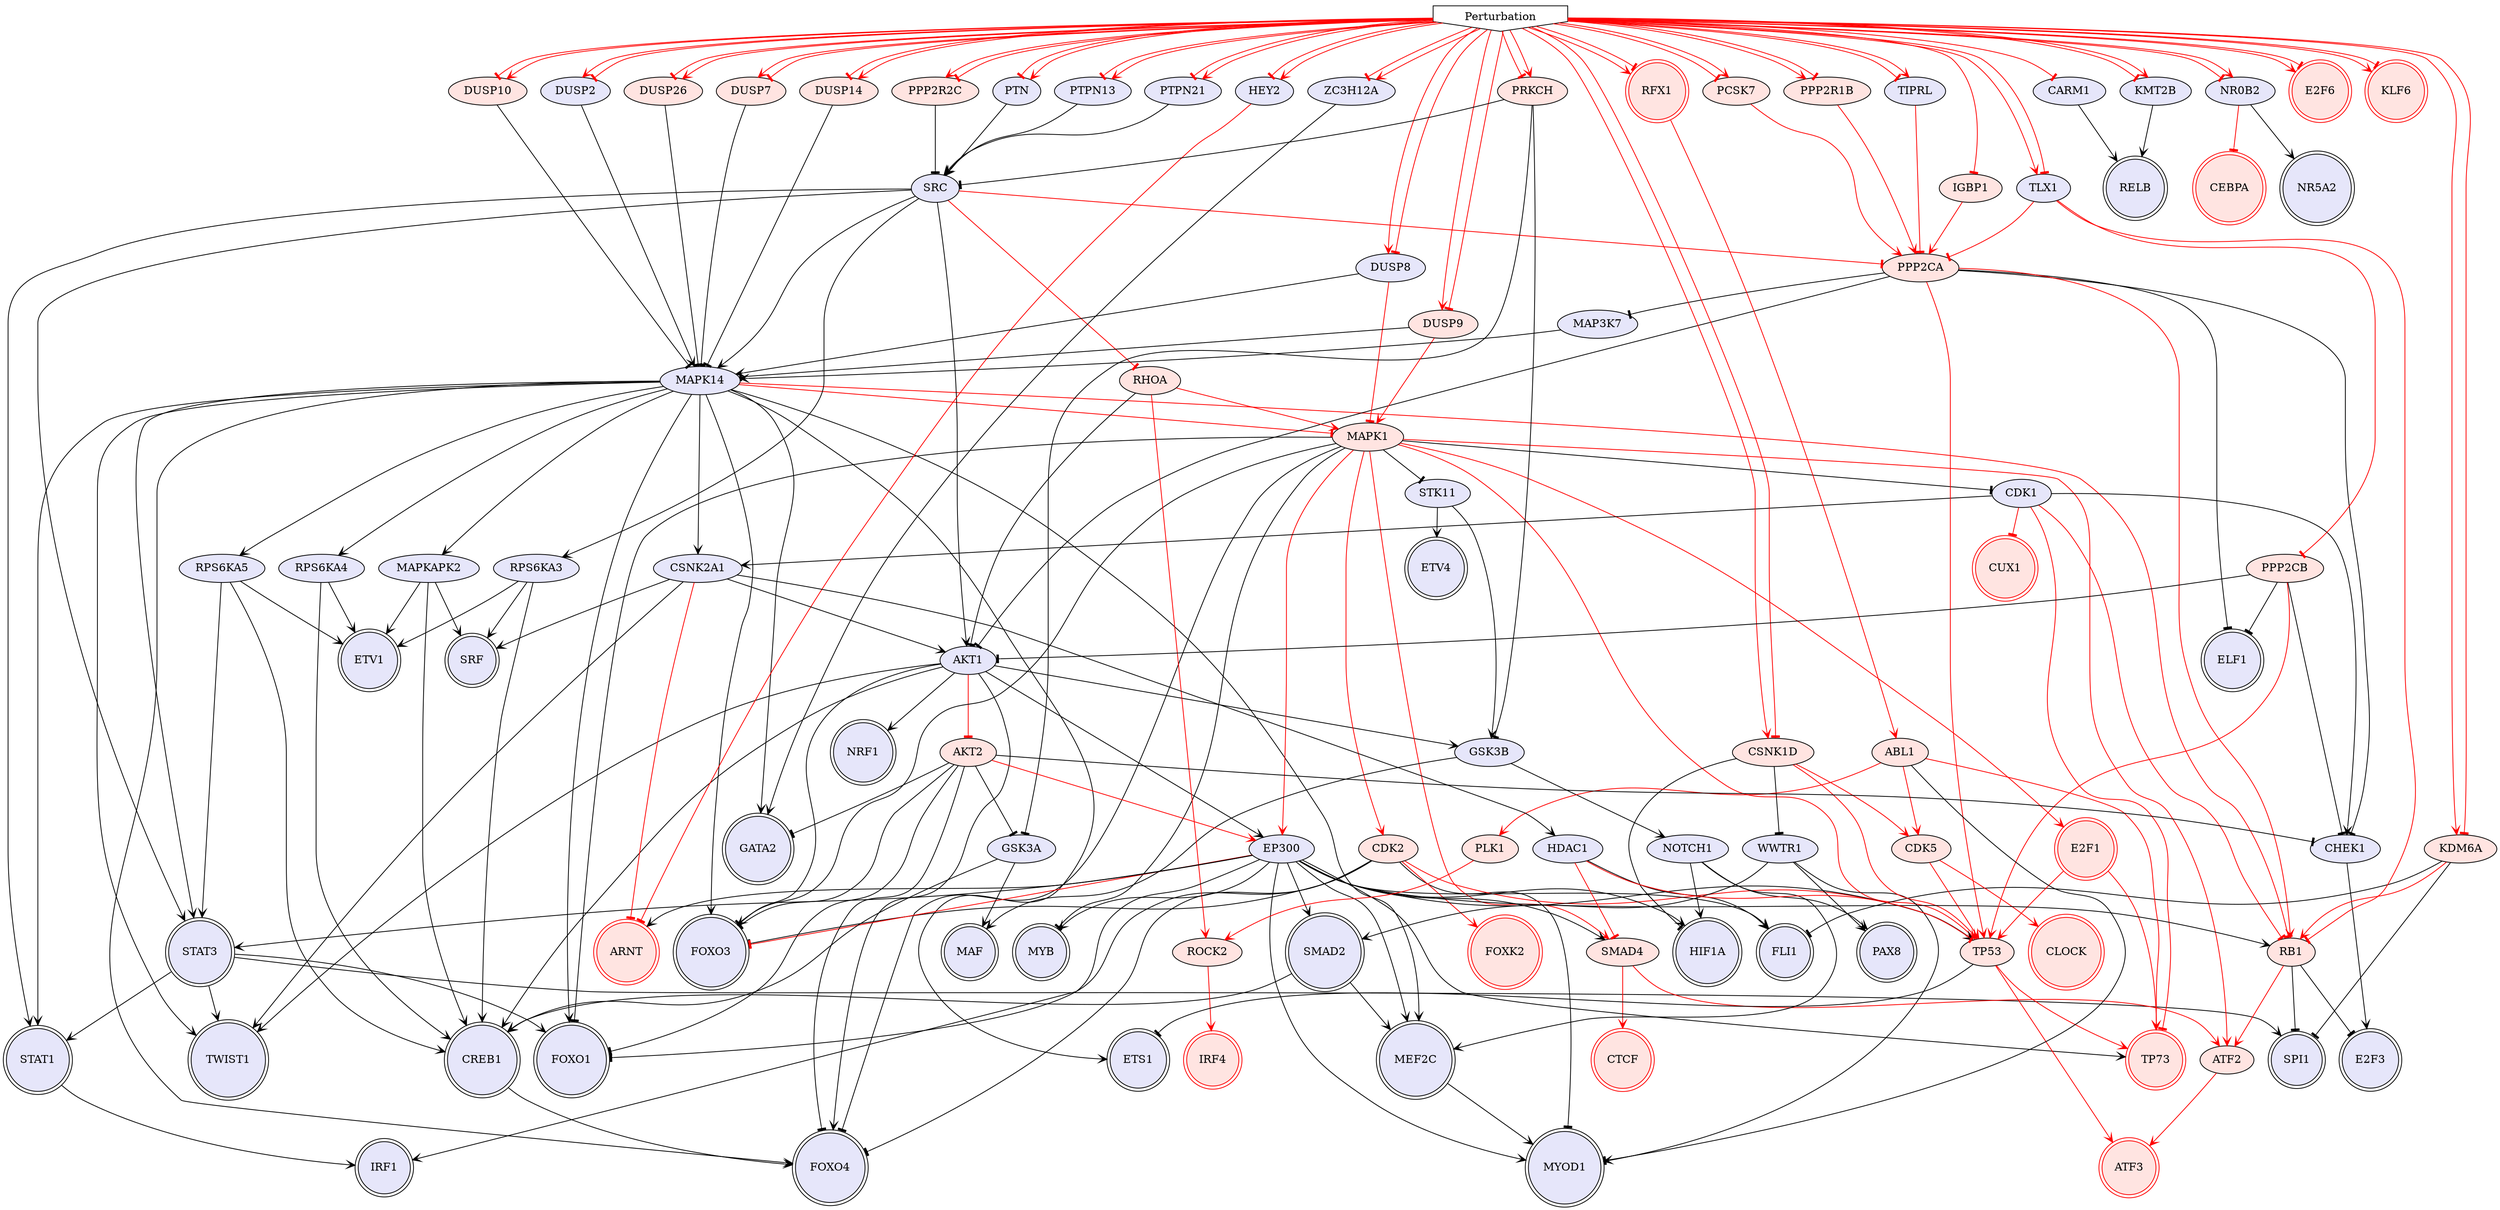 digraph {

MAPK14->MAPKAPK2 [penwidth=1, color=black, arrowhead="vee"]
STAT1->IRF1 [penwidth=1, color=black, arrowhead="vee"]
KMT2B->RELB [penwidth=1, color=black, arrowhead="vee"]
CDK2->FOXO1 [penwidth=1, color=black, arrowhead="tee"]
AKT1->FOXO3 [penwidth=1, color=black, arrowhead="vee"]
AKT1->FOXO4 [penwidth=1, color=black, arrowhead="vee"]
MAPKAPK2->CREB1 [penwidth=1, color=black, arrowhead="vee"]
SRC->STAT3 [penwidth=1, color=black, arrowhead="vee"]
MAPK1->CDK1 [penwidth=1, color=black, arrowhead="tee"]
STAT3->SPI1 [penwidth=1, color=black, arrowhead="vee"]
AKT1->GSK3B [penwidth=1, color=black, arrowhead="vee"]
AKT1->NRF1 [penwidth=1, color=black, arrowhead="vee"]
AKT1->CREB1 [penwidth=1, color=black, arrowhead="vee"]
MAPK14->MEF2C [penwidth=1, color=black, arrowhead="vee"]
CREB1->FOXO4 [penwidth=1, color=black, arrowhead="vee"]
SMAD2->CREB1 [penwidth=1, color=black, arrowhead="vee"]
STK11->GSK3B [penwidth=1, color=black, arrowhead="vee"]
MAPK14->STAT3 [penwidth=1, color=black, arrowhead="vee"]
MAPK14->STAT1 [penwidth=1, color=black, arrowhead="vee"]
NR0B2->NR5A2 [penwidth=1, color=black, arrowhead="vee"]
PPP2CA->AKT1 [penwidth=1, color=black, arrowhead="tee"]
PPP2CA->CHEK1 [penwidth=1, color=black, arrowhead="tee"]
PPP2CA->ELF1 [penwidth=1, color=black, arrowhead="tee"]
PPP2R2C->SRC [penwidth=1, color=black, arrowhead="tee"]
CDK1->CHEK1 [penwidth=1, color=black, arrowhead="vee"]
MAPK1->FOXO1 [penwidth=1, color=black, arrowhead="tee"]
MAPK1->FOXO4 [penwidth=1, color=black, arrowhead="tee"]
MAPK1->FOXO3 [penwidth=1, color=black, arrowhead="tee"]
AKT1->TWIST1 [penwidth=1, color=black, arrowhead="vee"]
MAPK1->MYB [penwidth=1, color=black, arrowhead="tee"]
MAPK1->STK11 [penwidth=1, color=black, arrowhead="tee"]
MAPK14->TWIST1 [penwidth=1, color=black, arrowhead="vee"]
SRC->AKT1 [penwidth=1, color=black, arrowhead="vee"]
SRC->STAT1 [penwidth=1, color=black, arrowhead="vee"]
MAPK14->GATA2 [penwidth=1, color=black, arrowhead="vee"]
MEF2C->MYOD1 [penwidth=1, color=black, arrowhead="vee"]
GSK3B->MAF [penwidth=1, color=black, arrowhead="vee"]
CDK2->FOXO4 [penwidth=1, color=black, arrowhead="tee"]
CDK2->FOXO3 [penwidth=1, color=black, arrowhead="tee"]
MAPKAPK2->SRF [penwidth=1, color=black, arrowhead="vee"]
WWTR1->MYOD1 [penwidth=1, color=black, arrowhead="vee"]
WWTR1->PAX8 [penwidth=1, color=black, arrowhead="vee"]
WWTR1->SMAD2 [penwidth=1, color=black, arrowhead="vee"]
KDM6A->FLI1 [penwidth=1, color=black, arrowhead="tee"]
KDM6A->SPI1 [penwidth=1, color=black, arrowhead="tee"]
CHEK1->E2F3 [penwidth=1, color=black, arrowhead="vee"]
CSNK1D->WWTR1 [penwidth=1, color=black, arrowhead="tee"]
CSNK1D->HIF1A [penwidth=1, color=black, arrowhead="tee"]
MAPK14->FOXO3 [penwidth=1, color=black, arrowhead="vee"]
MAPK14->FOXO1 [penwidth=1, color=black, arrowhead="vee"]
MAPK14->FOXO4 [penwidth=1, color=black, arrowhead="vee"]
MAPKAPK2->ETV1 [penwidth=1, color=black, arrowhead="vee"]
CDK2->MYOD1 [penwidth=1, color=black, arrowhead="tee"]
STAT3->STAT1 [penwidth=1, color=black, arrowhead="vee"]
RHOA->AKT1 [penwidth=1, color=black, arrowhead="tee"]
SRC->MAPK14 [penwidth=1, color=black, arrowhead="vee"]
STK11->ETV4 [penwidth=1, color=black, arrowhead="vee"]
MAPK14->ETS1 [penwidth=1, color=black, arrowhead="vee"]
STAT3->TWIST1 [penwidth=1, color=black, arrowhead="vee"]
SMAD2->MEF2C [penwidth=1, color=black, arrowhead="vee"]
STAT3->FOXO1 [penwidth=1, color=black, arrowhead="vee"]
Perturbation->HEY2 [penwidth=1, color=red, arrowhead="tee"]
Perturbation->KMT2B [penwidth=1, color=red, arrowhead="tee"]
Perturbation->NR0B2 [penwidth=1, color=red, arrowhead="tee"]
RHOA->ROCK2 [penwidth=1, color=red, arrowhead="vee"]
E2F1->TP73 [penwidth=1, color=red, arrowhead="vee"]
MAPK14->MAPK1 [penwidth=1, color=red, arrowhead="tee"]
ATF2->ATF3 [penwidth=1, color=red, arrowhead="vee"]
SRC->PPP2CA [penwidth=1, color=red, arrowhead="tee"]
ROCK2->IRF4 [penwidth=1, color=red, arrowhead="vee"]
MAPK1->SMAD4 [penwidth=1, color=red, arrowhead="vee"]
CDK2->FOXK2 [penwidth=1, color=red, arrowhead="vee"]
CDK1->TP73 [penwidth=1, color=red, arrowhead="tee"]
CDK5->CLOCK [penwidth=1, color=red, arrowhead="vee"]
MAPK1->CDK2 [penwidth=1, color=red, arrowhead="vee"]
MAPK1->E2F1 [penwidth=1, color=red, arrowhead="vee"]
MAPK1->ATF2 [penwidth=1, color=red, arrowhead="vee"]
NR0B2->CEBPA [penwidth=1, color=red, arrowhead="tee"]
CDK1->CUX1 [penwidth=1, color=red, arrowhead="tee"]
SRC->RHOA [penwidth=1, color=red, arrowhead="tee"]
CSNK1D->CDK5 [penwidth=1, color=red, arrowhead="vee"]
RHOA->MAPK1 [penwidth=1, color=red, arrowhead="vee"]
SMAD4->ATF2 [penwidth=1, color=red, arrowhead="vee"]
SMAD4->CTCF [penwidth=1, color=red, arrowhead="vee"]
HEY2->ARNT [penwidth=1, color=red, arrowhead="tee"]
Perturbation->CSNK1D [penwidth=1, color=red, arrowhead="vee"]
Perturbation->E2F6 [penwidth=1, color=red, arrowhead="vee"]
Perturbation->KDM6A [penwidth=1, color=red, arrowhead="vee"]
Perturbation->KLF6 [penwidth=1, color=red, arrowhead="vee"]
Perturbation->PPP2R2C [penwidth=1, color=red, arrowhead="vee"]
Perturbation->RFX1 [penwidth=1, color=red, arrowhead="vee"]
NOTCH1->PAX8 [penwidth=1, color=black, arrowhead="vee"]
EP300->MYB [penwidth=1, color=black, arrowhead="vee"]
AKT1->EP300 [penwidth=1, color=black, arrowhead="vee"]
EP300->SMAD2 [penwidth=1, color=black, arrowhead="vee"]
EP300->HIF1A [penwidth=1, color=black, arrowhead="vee"]
EP300->STAT3 [penwidth=1, color=black, arrowhead="vee"]
DUSP8->MAPK14 [penwidth=1, color=black, arrowhead="vee"]
NOTCH1->MEF2C [penwidth=1, color=black, arrowhead="vee"]
NOTCH1->HIF1A [penwidth=1, color=black, arrowhead="vee"]
PPP2CB->AKT1 [penwidth=1, color=black, arrowhead="tee"]
PPP2CB->CHEK1 [penwidth=1, color=black, arrowhead="tee"]
PPP2CB->ELF1 [penwidth=1, color=black, arrowhead="tee"]
EP300->FLI1 [penwidth=1, color=black, arrowhead="vee"]
TP53->ETS1 [penwidth=1, color=black, arrowhead="tee"]
ABL1->MYOD1 [penwidth=1, color=black, arrowhead="tee"]
EP300->MEF2C [penwidth=1, color=black, arrowhead="vee"]
EP300->MYOD1 [penwidth=1, color=black, arrowhead="vee"]
GSK3B->NOTCH1 [penwidth=1, color=black, arrowhead="vee"]
EP300->IRF1 [penwidth=1, color=black, arrowhead="vee"]
Perturbation->DUSP8 [penwidth=1, color=red, arrowhead="vee"]
Perturbation->HEY2 [penwidth=1, color=red, arrowhead="vee"]
Perturbation->KMT2B [penwidth=1, color=red, arrowhead="vee"]
Perturbation->NR0B2 [penwidth=1, color=red, arrowhead="vee"]
Perturbation->TLX1 [penwidth=1, color=red, arrowhead="vee"]
TP53->ATF3 [penwidth=1, color=red, arrowhead="vee"]
ABL1->TP73 [penwidth=1, color=red, arrowhead="vee"]
TP53->TP73 [penwidth=1, color=red, arrowhead="vee"]
ABL1->CDK5 [penwidth=1, color=red, arrowhead="vee"]
RFX1->ABL1 [penwidth=1, color=red, arrowhead="vee"]
PPP2CB->TP53 [penwidth=1, color=red, arrowhead="vee"]
CDK2->TP53 [penwidth=1, color=red, arrowhead="vee"]
CDK5->TP53 [penwidth=1, color=red, arrowhead="vee"]
TLX1->PPP2CB [penwidth=1, color=red, arrowhead="tee"]
ABL1->PLK1 [penwidth=1, color=red, arrowhead="vee"]
MAPK1->TP53 [penwidth=1, color=red, arrowhead="vee"]
DUSP8->MAPK1 [penwidth=1, color=red, arrowhead="tee"]
PLK1->ROCK2 [penwidth=1, color=red, arrowhead="vee"]
E2F1->TP53 [penwidth=1, color=red, arrowhead="vee"]
Perturbation->E2F6 [penwidth=1, color=red, arrowhead="tee"]
Perturbation->KLF6 [penwidth=1, color=red, arrowhead="tee"]
Perturbation->RFX1 [penwidth=1, color=red, arrowhead="tee"]
DUSP10->MAPK14 [penwidth=1, color=black, arrowhead="tee"]
Perturbation->DUSP10 [penwidth=1, color=red, arrowhead="tee"]
DUSP2->MAPK14 [penwidth=1, color=black, arrowhead="vee"]
Perturbation->DUSP2 [penwidth=1, color=red, arrowhead="vee"]
CDK1->CSNK2A1 [penwidth=1, color=black, arrowhead="vee"]
RB1->E2F3 [penwidth=1, color=black, arrowhead="tee"]
RPS6KA5->CREB1 [penwidth=1, color=black, arrowhead="vee"]
MAPK14->RPS6KA5 [penwidth=1, color=black, arrowhead="vee"]
GSK3A->CREB1 [penwidth=1, color=black, arrowhead="vee"]
MAPK14->CSNK2A1 [penwidth=1, color=black, arrowhead="vee"]
CSNK2A1->TWIST1 [penwidth=1, color=black, arrowhead="vee"]
RPS6KA5->STAT3 [penwidth=1, color=black, arrowhead="vee"]
RPS6KA5->ETV1 [penwidth=1, color=black, arrowhead="vee"]
HDAC1->FLI1 [penwidth=1, color=black, arrowhead="vee"]
CSNK2A1->HDAC1 [penwidth=1, color=black, arrowhead="vee"]
CSNK2A1->AKT1 [penwidth=1, color=black, arrowhead="vee"]
GSK3A->MAF [penwidth=1, color=black, arrowhead="vee"]
PRKCH->GSK3A [penwidth=1, color=black, arrowhead="tee"]
CSNK2A1->SRF [penwidth=1, color=black, arrowhead="vee"]
RB1->SPI1 [penwidth=1, color=black, arrowhead="tee"]
PRKCH->SRC [penwidth=1, color=black, arrowhead="tee"]
PPP2CA->RB1 [penwidth=1, color=red, arrowhead="vee"]
CDK1->RB1 [penwidth=1, color=red, arrowhead="tee"]
CSNK2A1->ARNT [penwidth=1, color=red, arrowhead="tee"]
MAPK14->RB1 [penwidth=1, color=red, arrowhead="tee"]
RB1->ATF2 [penwidth=1, color=red, arrowhead="vee"]
HDAC1->SMAD4 [penwidth=1, color=red, arrowhead="tee"]
Perturbation->CSNK1D [penwidth=1, color=red, arrowhead="tee"]
Perturbation->PRKCH [penwidth=1, color=red, arrowhead="tee"]
DUSP26->MAPK14 [penwidth=1, color=black, arrowhead="tee"]
Perturbation->DUSP26 [penwidth=1, color=red, arrowhead="tee"]
Perturbation->TLX1 [penwidth=1, color=red, arrowhead="tee"]
Perturbation->DUSP26 [penwidth=1, color=red, arrowhead="vee"]
RPS6KA3->CREB1 [penwidth=1, color=black, arrowhead="vee"]
RPS6KA3->ETV1 [penwidth=1, color=black, arrowhead="vee"]
SRC->RPS6KA3 [penwidth=1, color=black, arrowhead="vee"]
PRKCH->GSK3B [penwidth=1, color=black, arrowhead="tee"]
RPS6KA3->SRF [penwidth=1, color=black, arrowhead="vee"]
EP300->FOXO3 [penwidth=1, color=red, arrowhead="tee"]
KDM6A->RB1 [penwidth=1, color=red, arrowhead="vee"]
EP300->ARNT [penwidth=1, color=black, arrowhead="vee"]
EP300->SMAD4 [penwidth=1, color=black, arrowhead="vee"]
MAPK1->EP300 [penwidth=1, color=red, arrowhead="vee"]
EP300->TP73 [penwidth=1, color=black, arrowhead="vee"]
EP300->RB1 [penwidth=1, color=black, arrowhead="vee"]
Perturbation->KDM6A [penwidth=1, color=red, arrowhead="tee"]
Perturbation->PPP2R2C [penwidth=1, color=red, arrowhead="tee"]
Perturbation->DUSP2 [penwidth=1, color=red, arrowhead="tee"]
CARM1->RELB [penwidth=1, color=black, arrowhead="vee"]
Perturbation->CARM1 [penwidth=1, color=red, arrowhead="tee"]
EP300->TP53 [penwidth=1, color=black, arrowhead="vee"]
PPP2CA->TP53 [penwidth=1, color=red, arrowhead="vee"]
CSNK1D->TP53 [penwidth=1, color=red, arrowhead="vee"]
Perturbation->PRKCH [penwidth=1, color=red, arrowhead="vee"]
ZC3H12A->GATA2 [penwidth=1, color=black, arrowhead="vee"]
Perturbation->ZC3H12A [penwidth=1, color=red, arrowhead="tee"]
HDAC1->TP53 [penwidth=1, color=red, arrowhead="tee"]
AKT2->FOXO4 [penwidth=1, color=black, arrowhead="tee"]
AKT2->FOXO3 [penwidth=1, color=black, arrowhead="tee"]
AKT2->FOXO1 [penwidth=1, color=black, arrowhead="tee"]
AKT2->GSK3A [penwidth=1, color=black, arrowhead="tee"]
AKT2->CHEK1 [penwidth=1, color=black, arrowhead="tee"]
AKT2->GATA2 [penwidth=1, color=black, arrowhead="tee"]
PTN->SRC [penwidth=1, color=black, arrowhead="vee"]
Perturbation->PTN [penwidth=1, color=red, arrowhead="tee"]
AKT1->AKT2 [penwidth=1, color=red, arrowhead="tee"]
Perturbation->ZC3H12A [penwidth=1, color=red, arrowhead="vee"]
PTPN13->SRC [penwidth=1, color=black, arrowhead="vee"]
Perturbation->PTPN13 [penwidth=1, color=red, arrowhead="tee"]
Perturbation->DUSP8 [penwidth=1, color=red, arrowhead="tee"]
PPP2R1B->PPP2CA [penwidth=1, color=red, arrowhead="vee"]
Perturbation->PPP2R1B [penwidth=1, color=red, arrowhead="vee"]
DUSP9->MAPK14 [penwidth=1, color=black, arrowhead="tee"]
DUSP9->MAPK1 [penwidth=1, color=red, arrowhead="vee"]
Perturbation->DUSP9 [penwidth=1, color=red, arrowhead="vee"]
Perturbation->TIPRL [penwidth=1, color=red, arrowhead="tee"]
TIPRL->PPP2CA [penwidth=1, color=red, arrowhead="tee"]
Perturbation->PTN [penwidth=1, color=red, arrowhead="vee"]
DUSP14->MAPK14 [penwidth=1, color=black, arrowhead="tee"]
Perturbation->DUSP14 [penwidth=1, color=red, arrowhead="tee"]
MAP3K7->MAPK14 [penwidth=1, color=black, arrowhead="vee"]
PPP2CA->MAP3K7 [penwidth=1, color=black, arrowhead="tee"]
Perturbation->TIPRL [penwidth=1, color=red, arrowhead="vee"]
TLX1->PPP2CA [penwidth=1, color=red, arrowhead="tee"]
IGBP1->PPP2CA [penwidth=1, color=red, arrowhead="vee"]
Perturbation->IGBP1 [penwidth=1, color=red, arrowhead="tee"]
Perturbation->DUSP10 [penwidth=1, color=red, arrowhead="vee"]
PCSK7->PPP2CA [penwidth=1, color=red, arrowhead="vee"]
Perturbation->PCSK7 [penwidth=1, color=red, arrowhead="tee"]
DUSP7->MAPK14 [penwidth=1, color=black, arrowhead="tee"]
Perturbation->DUSP7 [penwidth=1, color=red, arrowhead="vee"]
Perturbation->DUSP7 [penwidth=1, color=red, arrowhead="tee"]
Perturbation->PPP2R1B [penwidth=1, color=red, arrowhead="tee"]
TLX1->RB1 [penwidth=1, color=red, arrowhead="tee"]
Perturbation->PCSK7 [penwidth=1, color=red, arrowhead="vee"]
PTPN21->SRC [penwidth=1, color=black, arrowhead="vee"]
Perturbation->PTPN21 [penwidth=1, color=red, arrowhead="tee"]
Perturbation->DUSP9 [penwidth=1, color=red, arrowhead="tee"]
Perturbation->PTPN13 [penwidth=1, color=red, arrowhead="vee"]
RPS6KA4->CREB1 [penwidth=1, color=black, arrowhead="vee"]
MAPK14->RPS6KA4 [penwidth=1, color=black, arrowhead="vee"]
RPS6KA4->ETV1 [penwidth=1, color=black, arrowhead="vee"]
Perturbation->PTPN21 [penwidth=1, color=red, arrowhead="vee"]
AKT2->EP300 [penwidth=1, color=red, arrowhead="vee"]
Perturbation->DUSP14 [penwidth=1, color=red, arrowhead="vee"]
Perturbation [style=filled, color=black, fillcolor=white, shape=invhouse];
FLI1 [style=filled, color=black, fillcolor=lavender, shape=doublecircle];
HIF1A [style=filled, color=black, fillcolor=lavender, shape=doublecircle];
FOXO1 [style=filled, color=black, fillcolor=lavender, shape=doublecircle];
MYOD1 [style=filled, color=black, fillcolor=lavender, shape=doublecircle];
ELF1 [style=filled, color=black, fillcolor=lavender, shape=doublecircle];
E2F1 [style=filled, color=red, fillcolor=mistyrose, shape=doublecircle];
SMAD2 [style=filled, color=black, fillcolor=lavender, shape=doublecircle];
ATF3 [style=filled, color=red, fillcolor=mistyrose, shape=doublecircle];
FOXK2 [style=filled, color=red, fillcolor=mistyrose, shape=doublecircle];
CREB1 [style=filled, color=black, fillcolor=lavender, shape=doublecircle];
RFX1 [style=filled, color=red, fillcolor=mistyrose, shape=doublecircle];
TP73 [style=filled, color=red, fillcolor=mistyrose, shape=doublecircle];
CTCF [style=filled, color=red, fillcolor=mistyrose, shape=doublecircle];
CUX1 [style=filled, color=red, fillcolor=mistyrose, shape=doublecircle];
FOXO3 [style=filled, color=black, fillcolor=lavender, shape=doublecircle];
ETS1 [style=filled, color=black, fillcolor=lavender, shape=doublecircle];
ETV1 [style=filled, color=black, fillcolor=lavender, shape=doublecircle];
CEBPA [style=filled, color=red, fillcolor=mistyrose, shape=doublecircle];
SRF [style=filled, color=black, fillcolor=lavender, shape=doublecircle];
KLF6 [style=filled, color=red, fillcolor=mistyrose, shape=doublecircle];
FOXO4 [style=filled, color=black, fillcolor=lavender, shape=doublecircle];
E2F6 [style=filled, color=red, fillcolor=mistyrose, shape=doublecircle];
ARNT [style=filled, color=red, fillcolor=mistyrose, shape=doublecircle];
GATA2 [style=filled, color=black, fillcolor=lavender, shape=doublecircle];
MEF2C [style=filled, color=black, fillcolor=lavender, shape=doublecircle];
IRF4 [style=filled, color=red, fillcolor=mistyrose, shape=doublecircle];
STAT3 [style=filled, color=black, fillcolor=lavender, shape=doublecircle];
ETV4 [style=filled, color=black, fillcolor=lavender, shape=doublecircle];
NRF1 [style=filled, color=black, fillcolor=lavender, shape=doublecircle];
STAT1 [style=filled, color=black, fillcolor=lavender, shape=doublecircle];
PAX8 [style=filled, color=black, fillcolor=lavender, shape=doublecircle];
NR5A2 [style=filled, color=black, fillcolor=lavender, shape=doublecircle];
MYB [style=filled, color=black, fillcolor=lavender, shape=doublecircle];
E2F3 [style=filled, color=black, fillcolor=lavender, shape=doublecircle];
IRF1 [style=filled, color=black, fillcolor=lavender, shape=doublecircle];
CLOCK [style=filled, color=red, fillcolor=mistyrose, shape=doublecircle];
SPI1 [style=filled, color=black, fillcolor=lavender, shape=doublecircle];
TWIST1 [style=filled, color=black, fillcolor=lavender, shape=doublecircle];
MAF [style=filled, color=black, fillcolor=lavender, shape=doublecircle];
RELB [style=filled, color=black, fillcolor=lavender, shape=doublecircle];
MAPK14 [style=filled, fillcolor=lavender];
KMT2B [style=filled, fillcolor=lavender];
CDK2 [style=filled, fillcolor=mistyrose];
AKT1 [style=filled, fillcolor=lavender];
MAPKAPK2 [style=filled, fillcolor=lavender];
SRC [style=filled, fillcolor=lavender];
MAPK1 [style=filled, fillcolor=mistyrose];
STK11 [style=filled, fillcolor=lavender];
NR0B2 [style=filled, fillcolor=lavender];
PPP2CA [style=filled, fillcolor=mistyrose];
PPP2R2C [style=filled, fillcolor=mistyrose];
CDK1 [style=filled, fillcolor=lavender];
GSK3B [style=filled, fillcolor=lavender];
WWTR1 [style=filled, fillcolor=lavender];
KDM6A [style=filled, fillcolor=mistyrose];
CHEK1 [style=filled, fillcolor=lavender];
CSNK1D [style=filled, fillcolor=mistyrose];
RHOA [style=filled, fillcolor=mistyrose];
ATF2 [style=filled, fillcolor=mistyrose];
ROCK2 [style=filled, fillcolor=mistyrose];
CDK5 [style=filled, fillcolor=mistyrose];
SMAD4 [style=filled, fillcolor=mistyrose];
HEY2 [style=filled, fillcolor=lavender];
NOTCH1 [style=filled, fillcolor=lavender];
EP300 [style=filled, fillcolor=lavender];
DUSP8 [style=filled, fillcolor=lavender];
PPP2CB [style=filled, fillcolor=mistyrose];
TP53 [style=filled, fillcolor=mistyrose];
ABL1 [style=filled, fillcolor=mistyrose];
TLX1 [style=filled, fillcolor=lavender];
PLK1 [style=filled, fillcolor=mistyrose];
DUSP10 [style=filled, fillcolor=mistyrose];
DUSP2 [style=filled, fillcolor=lavender];
RB1 [style=filled, fillcolor=mistyrose];
RPS6KA5 [style=filled, fillcolor=lavender];
GSK3A [style=filled, fillcolor=lavender];
CSNK2A1 [style=filled, fillcolor=lavender];
HDAC1 [style=filled, fillcolor=lavender];
PRKCH [style=filled, fillcolor=mistyrose];
DUSP26 [style=filled, fillcolor=mistyrose];
RPS6KA3 [style=filled, fillcolor=lavender];
CARM1 [style=filled, fillcolor=lavender];
ZC3H12A [style=filled, fillcolor=lavender];
AKT2 [style=filled, fillcolor=mistyrose];
PTN [style=filled, fillcolor=lavender];
PTPN13 [style=filled, fillcolor=lavender];
PPP2R1B [style=filled, fillcolor=mistyrose];
DUSP9 [style=filled, fillcolor=mistyrose];
TIPRL [style=filled, fillcolor=lavender];
DUSP14 [style=filled, fillcolor=mistyrose];
MAP3K7 [style=filled, fillcolor=lavender];
IGBP1 [style=filled, fillcolor=mistyrose];
PCSK7 [style=filled, fillcolor=mistyrose];
DUSP7 [style=filled, fillcolor=mistyrose];
PTPN21 [style=filled, fillcolor=lavender];
RPS6KA4 [style=filled, fillcolor=lavender];


}
